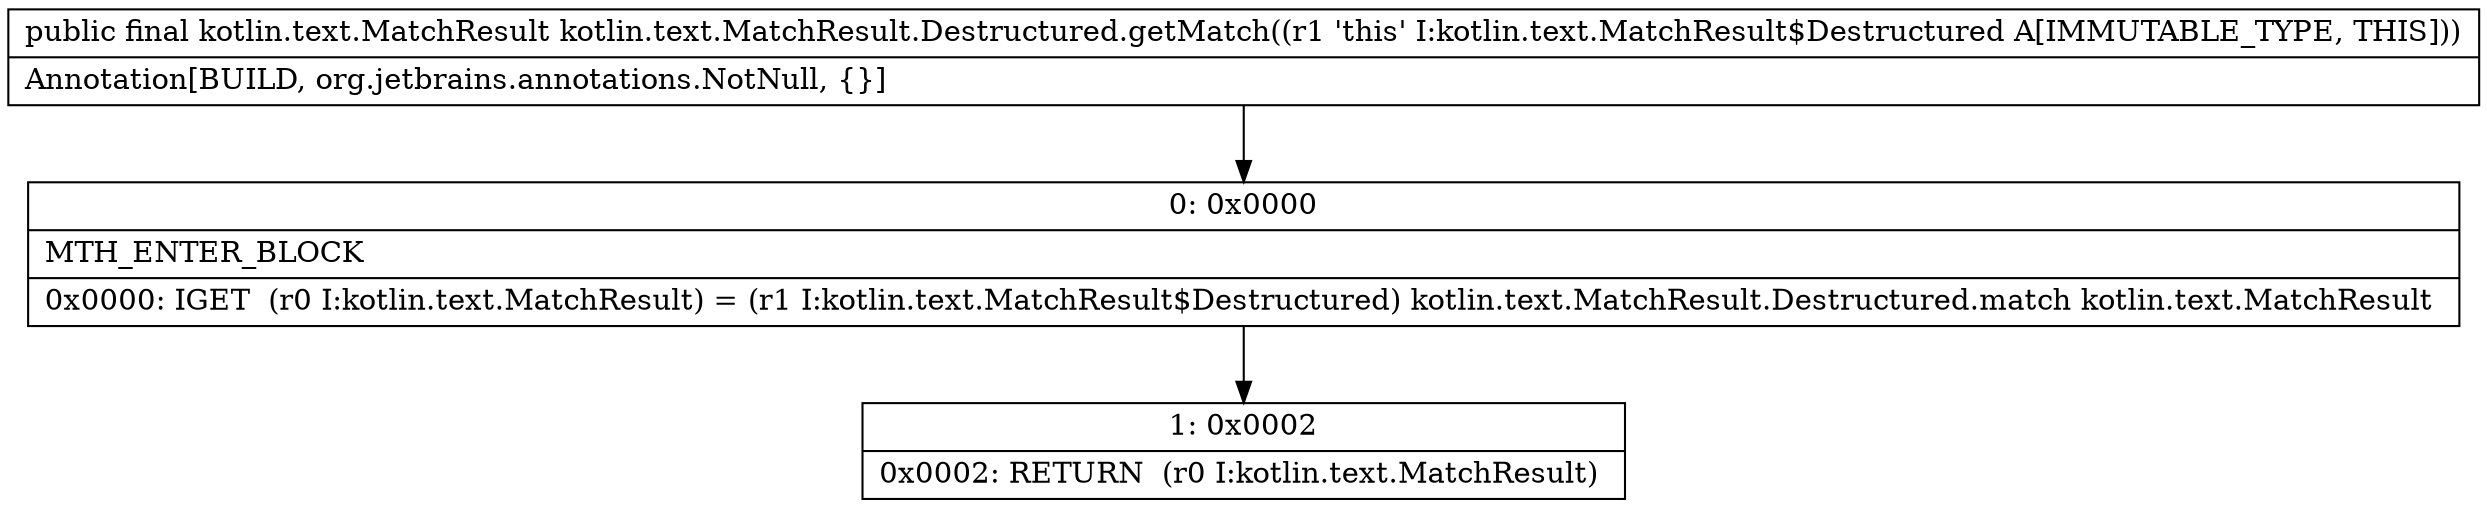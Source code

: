digraph "CFG forkotlin.text.MatchResult.Destructured.getMatch()Lkotlin\/text\/MatchResult;" {
Node_0 [shape=record,label="{0\:\ 0x0000|MTH_ENTER_BLOCK\l|0x0000: IGET  (r0 I:kotlin.text.MatchResult) = (r1 I:kotlin.text.MatchResult$Destructured) kotlin.text.MatchResult.Destructured.match kotlin.text.MatchResult \l}"];
Node_1 [shape=record,label="{1\:\ 0x0002|0x0002: RETURN  (r0 I:kotlin.text.MatchResult) \l}"];
MethodNode[shape=record,label="{public final kotlin.text.MatchResult kotlin.text.MatchResult.Destructured.getMatch((r1 'this' I:kotlin.text.MatchResult$Destructured A[IMMUTABLE_TYPE, THIS]))  | Annotation[BUILD, org.jetbrains.annotations.NotNull, \{\}]\l}"];
MethodNode -> Node_0;
Node_0 -> Node_1;
}

